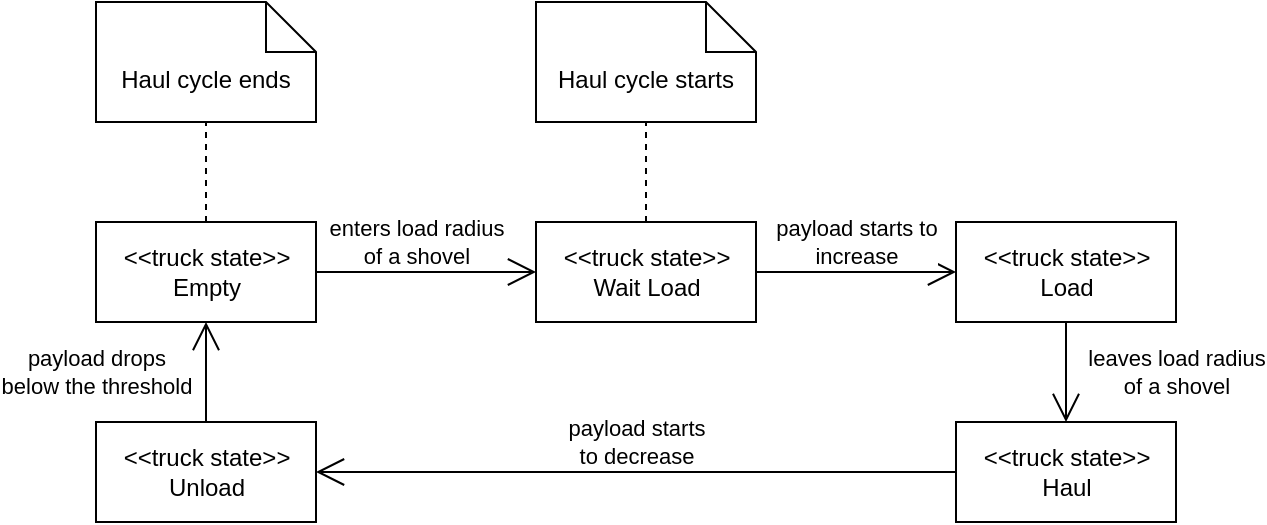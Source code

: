 <mxfile version="18.1.1" type="device"><diagram id="LjqxYSmsng3Oxeu9xNFU" name="Page-1"><mxGraphModel dx="1422" dy="762" grid="1" gridSize="10" guides="1" tooltips="1" connect="1" arrows="1" fold="1" page="1" pageScale="1" pageWidth="827" pageHeight="1169" math="0" shadow="0"><root><mxCell id="0"/><mxCell id="1" parent="0"/><mxCell id="Oi0LK2T4RyoZHKcZwmJ9-3" value="&amp;lt;&amp;lt;truck state&amp;gt;&amp;gt;&lt;br&gt;Empty" style="html=1;" parent="1" vertex="1"><mxGeometry x="160" y="240" width="110" height="50" as="geometry"/></mxCell><mxCell id="Oi0LK2T4RyoZHKcZwmJ9-4" value="&amp;lt;&amp;lt;truck state&amp;gt;&amp;gt;&lt;br&gt;Load" style="html=1;" parent="1" vertex="1"><mxGeometry x="590" y="240" width="110" height="50" as="geometry"/></mxCell><mxCell id="Oi0LK2T4RyoZHKcZwmJ9-5" value="payload starts to&lt;br&gt;increase" style="endArrow=open;endFill=1;endSize=12;html=1;rounded=0;exitX=1;exitY=0.5;exitDx=0;exitDy=0;entryX=0;entryY=0.5;entryDx=0;entryDy=0;" parent="1" source="Oi0LK2T4RyoZHKcZwmJ9-13" target="Oi0LK2T4RyoZHKcZwmJ9-4" edge="1"><mxGeometry y="15" width="160" relative="1" as="geometry"><mxPoint x="390" y="370" as="sourcePoint"/><mxPoint x="550" y="370" as="targetPoint"/><mxPoint as="offset"/></mxGeometry></mxCell><mxCell id="Oi0LK2T4RyoZHKcZwmJ9-7" value="&amp;lt;&amp;lt;truck state&amp;gt;&amp;gt;&lt;br&gt;Haul" style="html=1;" parent="1" vertex="1"><mxGeometry x="590" y="340" width="110" height="50" as="geometry"/></mxCell><mxCell id="Oi0LK2T4RyoZHKcZwmJ9-8" value="leaves load radius&lt;br&gt;of a shovel" style="endArrow=open;endFill=1;endSize=12;html=1;rounded=0;exitX=0.5;exitY=1;exitDx=0;exitDy=0;entryX=0.5;entryY=0;entryDx=0;entryDy=0;" parent="1" source="Oi0LK2T4RyoZHKcZwmJ9-4" target="Oi0LK2T4RyoZHKcZwmJ9-7" edge="1"><mxGeometry y="55" width="160" relative="1" as="geometry"><mxPoint x="730" y="340" as="sourcePoint"/><mxPoint x="890" y="340" as="targetPoint"/><mxPoint as="offset"/></mxGeometry></mxCell><mxCell id="Oi0LK2T4RyoZHKcZwmJ9-10" value="&amp;lt;&amp;lt;truck state&amp;gt;&amp;gt;&lt;br&gt;Unload" style="html=1;" parent="1" vertex="1"><mxGeometry x="160" y="340" width="110" height="50" as="geometry"/></mxCell><mxCell id="Oi0LK2T4RyoZHKcZwmJ9-11" value="payload starts&lt;br&gt;to decrease" style="endArrow=open;endFill=1;endSize=12;html=1;rounded=0;exitX=0;exitY=0.5;exitDx=0;exitDy=0;entryX=1;entryY=0.5;entryDx=0;entryDy=0;" parent="1" source="Oi0LK2T4RyoZHKcZwmJ9-7" target="Oi0LK2T4RyoZHKcZwmJ9-10" edge="1"><mxGeometry y="-15" width="160" relative="1" as="geometry"><mxPoint x="330" y="550" as="sourcePoint"/><mxPoint x="490" y="550" as="targetPoint"/><mxPoint as="offset"/></mxGeometry></mxCell><mxCell id="Oi0LK2T4RyoZHKcZwmJ9-12" value="payload drops&lt;br&gt;below the threshold" style="endArrow=open;endFill=1;endSize=12;html=1;rounded=0;exitX=0.5;exitY=0;exitDx=0;exitDy=0;entryX=0.5;entryY=1;entryDx=0;entryDy=0;" parent="1" source="Oi0LK2T4RyoZHKcZwmJ9-10" target="Oi0LK2T4RyoZHKcZwmJ9-3" edge="1"><mxGeometry y="55" width="160" relative="1" as="geometry"><mxPoint x="210" y="440" as="sourcePoint"/><mxPoint x="370" y="440" as="targetPoint"/><mxPoint as="offset"/></mxGeometry></mxCell><mxCell id="Oi0LK2T4RyoZHKcZwmJ9-13" value="&amp;lt;&amp;lt;truck state&amp;gt;&amp;gt;&lt;br&gt;Wait Load" style="html=1;" parent="1" vertex="1"><mxGeometry x="380" y="240" width="110" height="50" as="geometry"/></mxCell><mxCell id="Oi0LK2T4RyoZHKcZwmJ9-14" value="enters load radius&lt;br&gt;of a shovel" style="endArrow=open;endFill=1;endSize=12;html=1;rounded=0;exitX=1;exitY=0.5;exitDx=0;exitDy=0;entryX=0;entryY=0.5;entryDx=0;entryDy=0;" parent="1" source="Oi0LK2T4RyoZHKcZwmJ9-3" target="Oi0LK2T4RyoZHKcZwmJ9-13" edge="1"><mxGeometry x="-0.091" y="15" width="160" relative="1" as="geometry"><mxPoint x="300" y="470" as="sourcePoint"/><mxPoint x="460" y="470" as="targetPoint"/><mxPoint as="offset"/></mxGeometry></mxCell><mxCell id="Oi0LK2T4RyoZHKcZwmJ9-15" value="Haul cycle starts" style="shape=note2;boundedLbl=1;whiteSpace=wrap;html=1;size=25;verticalAlign=top;align=center;" parent="1" vertex="1"><mxGeometry x="380" y="130" width="110" height="60" as="geometry"/></mxCell><mxCell id="Oi0LK2T4RyoZHKcZwmJ9-16" value="" style="endArrow=none;dashed=1;html=1;rounded=0;exitX=0.5;exitY=0;exitDx=0;exitDy=0;entryX=0.5;entryY=1;entryDx=0;entryDy=0;entryPerimeter=0;" parent="1" source="Oi0LK2T4RyoZHKcZwmJ9-13" target="Oi0LK2T4RyoZHKcZwmJ9-15" edge="1"><mxGeometry width="50" height="50" relative="1" as="geometry"><mxPoint x="540" y="570" as="sourcePoint"/><mxPoint x="590" y="520" as="targetPoint"/></mxGeometry></mxCell><mxCell id="Oi0LK2T4RyoZHKcZwmJ9-17" value="Haul cycle ends" style="shape=note2;boundedLbl=1;whiteSpace=wrap;html=1;size=25;verticalAlign=top;align=center;" parent="1" vertex="1"><mxGeometry x="160" y="130" width="110" height="60" as="geometry"/></mxCell><mxCell id="Oi0LK2T4RyoZHKcZwmJ9-18" value="" style="endArrow=none;dashed=1;html=1;rounded=0;exitX=0.5;exitY=0;exitDx=0;exitDy=0;entryX=0.5;entryY=1;entryDx=0;entryDy=0;entryPerimeter=0;" parent="1" source="Oi0LK2T4RyoZHKcZwmJ9-3" target="Oi0LK2T4RyoZHKcZwmJ9-17" edge="1"><mxGeometry width="50" height="50" relative="1" as="geometry"><mxPoint x="240" y="550" as="sourcePoint"/><mxPoint x="290" y="500" as="targetPoint"/></mxGeometry></mxCell></root></mxGraphModel></diagram></mxfile>